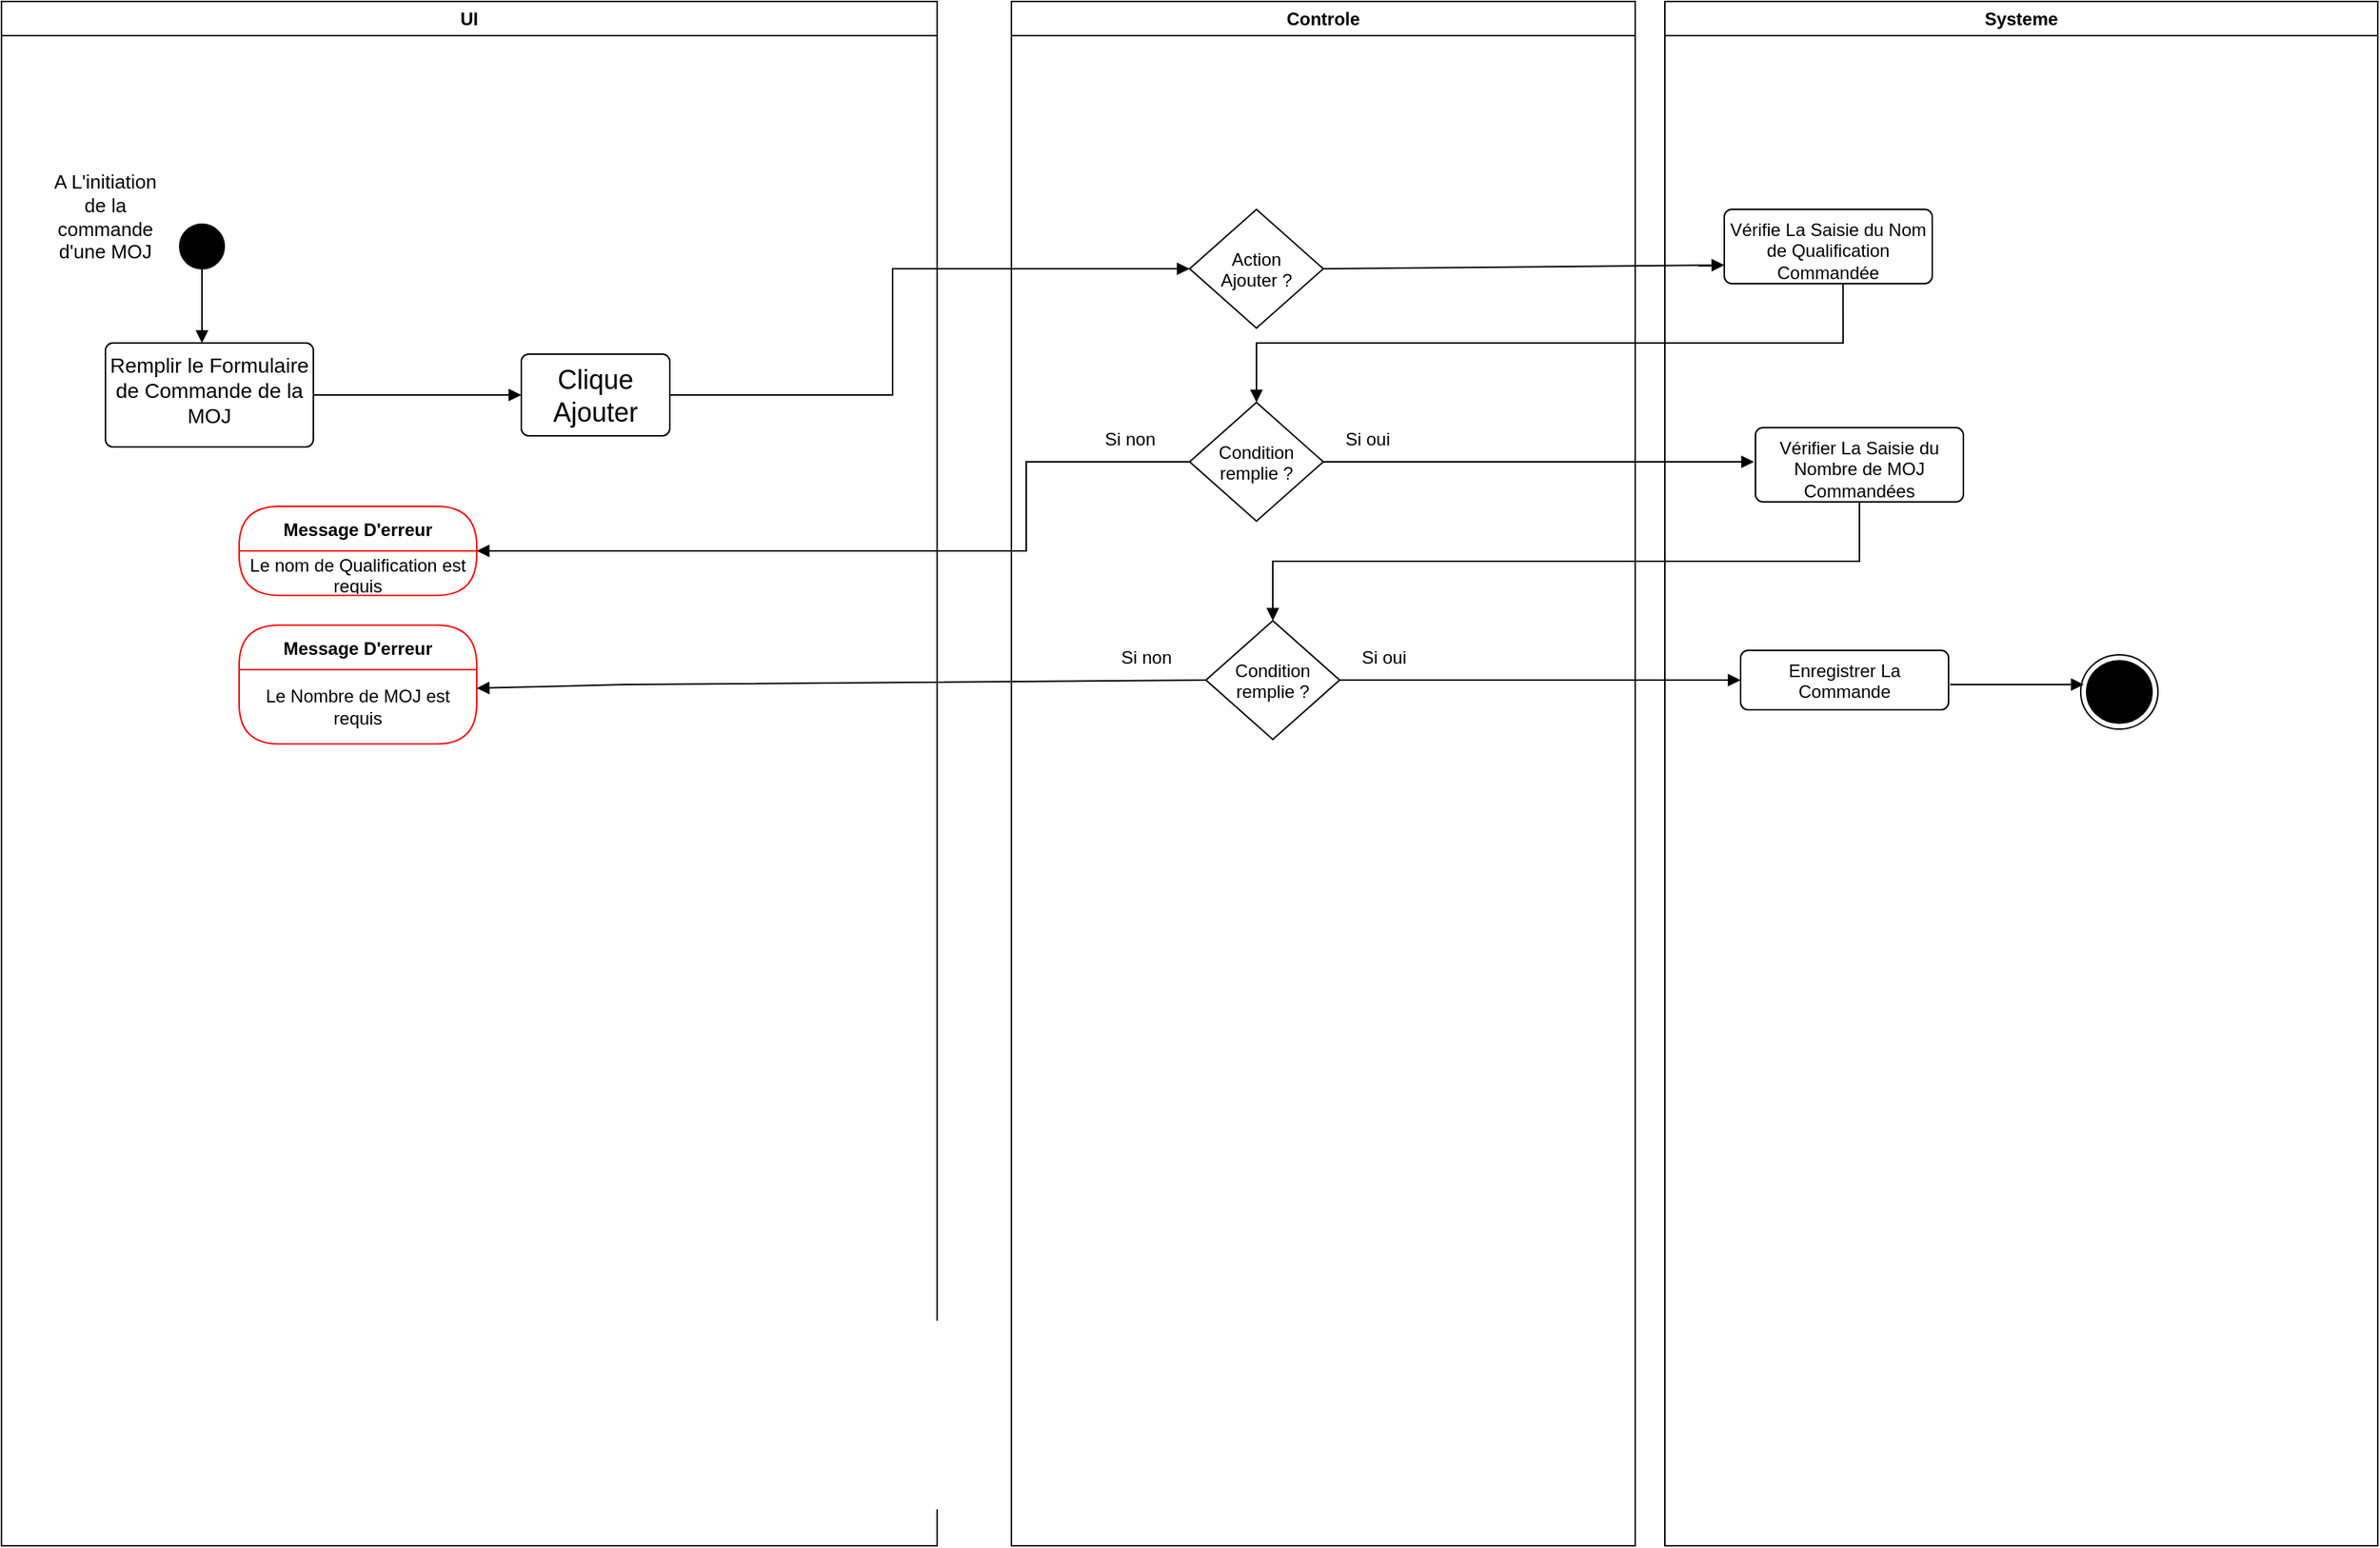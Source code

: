 <mxfile version="24.6.4" type="github">
  <diagram name="Page-1" id="fLSt-szE4dqBnh2-QQU7">
    <mxGraphModel dx="2342" dy="1840" grid="1" gridSize="10" guides="1" tooltips="1" connect="1" arrows="1" fold="1" page="1" pageScale="1" pageWidth="827" pageHeight="1169" math="0" shadow="0">
      <root>
        <mxCell id="0" />
        <mxCell id="1" parent="0" />
        <mxCell id="MbnsCtpqDb8oaPAf5bHN-2" value="UI" style="swimlane;whiteSpace=wrap;html=1;" vertex="1" parent="1">
          <mxGeometry x="-800" y="40" width="630" height="1040" as="geometry">
            <mxRectangle x="-800" y="40" width="140" height="30" as="alternateBounds" />
          </mxGeometry>
        </mxCell>
        <mxCell id="MbnsCtpqDb8oaPAf5bHN-3" value="Controle" style="swimlane;whiteSpace=wrap;html=1;" vertex="1" parent="1">
          <mxGeometry x="-120" y="40" width="420" height="1040" as="geometry">
            <mxRectangle x="90" y="40" width="90" height="30" as="alternateBounds" />
          </mxGeometry>
        </mxCell>
        <mxCell id="MbnsCtpqDb8oaPAf5bHN-4" value="Systeme" style="swimlane;whiteSpace=wrap;html=1;" vertex="1" parent="1">
          <mxGeometry x="320" y="40" width="480" height="1040" as="geometry" />
        </mxCell>
        <mxCell id="MbnsCtpqDb8oaPAf5bHN-5" value="" style="ellipse;fillColor=strokeColor;html=1;" vertex="1" parent="MbnsCtpqDb8oaPAf5bHN-4">
          <mxGeometry x="-1000" y="150" width="30" height="30" as="geometry" />
        </mxCell>
        <mxCell id="MbnsCtpqDb8oaPAf5bHN-6" value="" style="html=1;verticalAlign=bottom;labelBackgroundColor=none;endArrow=block;endFill=1;rounded=0;exitX=0.5;exitY=1;exitDx=0;exitDy=0;" edge="1" parent="MbnsCtpqDb8oaPAf5bHN-4" source="MbnsCtpqDb8oaPAf5bHN-5">
          <mxGeometry width="160" relative="1" as="geometry">
            <mxPoint x="-960" y="410" as="sourcePoint" />
            <mxPoint x="-985" y="230" as="targetPoint" />
          </mxGeometry>
        </mxCell>
        <mxCell id="MbnsCtpqDb8oaPAf5bHN-7" value="&lt;span style=&quot;font-size: 13px;&quot;&gt;A L&#39;initiation de la commande d&#39;une MOJ&lt;/span&gt;" style="text;html=1;align=center;verticalAlign=middle;whiteSpace=wrap;rounded=0;" vertex="1" parent="MbnsCtpqDb8oaPAf5bHN-4">
          <mxGeometry x="-1090" y="100" width="80" height="90" as="geometry" />
        </mxCell>
        <mxCell id="MbnsCtpqDb8oaPAf5bHN-8" value="&lt;font style=&quot;font-size: 14px;&quot;&gt;Remplir le Formulaire de Commande de la MOJ&lt;/font&gt;" style="html=1;align=center;verticalAlign=top;rounded=1;absoluteArcSize=1;arcSize=10;dashed=0;whiteSpace=wrap;" vertex="1" parent="MbnsCtpqDb8oaPAf5bHN-4">
          <mxGeometry x="-1050" y="230" width="140" height="70" as="geometry" />
        </mxCell>
        <mxCell id="MbnsCtpqDb8oaPAf5bHN-9" value="Message D&#39;erreur" style="swimlane;fontStyle=1;align=center;verticalAlign=middle;childLayout=stackLayout;horizontal=1;startSize=30;horizontalStack=0;resizeParent=0;resizeLast=1;container=0;fontColor=#000000;collapsible=0;rounded=1;arcSize=30;strokeColor=#ff0000;fillColor=#ffffff;swimlaneFillColor=#ffffff;dropTarget=0;labelBorderColor=none;labelBackgroundColor=none;" vertex="1" parent="MbnsCtpqDb8oaPAf5bHN-4">
          <mxGeometry x="-960" y="340" width="160" height="60" as="geometry" />
        </mxCell>
        <mxCell id="MbnsCtpqDb8oaPAf5bHN-10" value="Le nom de Qualification est requis" style="text;html=1;strokeColor=none;fillColor=none;align=center;verticalAlign=middle;spacingLeft=4;spacingRight=4;whiteSpace=wrap;overflow=hidden;rotatable=0;fontColor=#000000;" vertex="1" parent="MbnsCtpqDb8oaPAf5bHN-9">
          <mxGeometry y="30" width="160" height="30" as="geometry" />
        </mxCell>
        <mxCell id="MbnsCtpqDb8oaPAf5bHN-11" value="Message D&#39;erreur" style="swimlane;fontStyle=1;align=center;verticalAlign=middle;childLayout=stackLayout;horizontal=1;startSize=30;horizontalStack=0;resizeParent=0;resizeLast=1;container=0;fontColor=#000000;collapsible=0;rounded=1;arcSize=30;strokeColor=#ff0000;fillColor=#ffffff;swimlaneFillColor=#ffffff;dropTarget=0;labelBorderColor=none;labelBackgroundColor=none;" vertex="1" parent="MbnsCtpqDb8oaPAf5bHN-4">
          <mxGeometry x="-960" y="420" width="160" height="80" as="geometry" />
        </mxCell>
        <mxCell id="MbnsCtpqDb8oaPAf5bHN-12" value="Le Nombre de MOJ est requis" style="text;html=1;strokeColor=none;fillColor=none;align=center;verticalAlign=middle;spacingLeft=4;spacingRight=4;whiteSpace=wrap;overflow=hidden;rotatable=0;fontColor=#000000;" vertex="1" parent="MbnsCtpqDb8oaPAf5bHN-11">
          <mxGeometry y="30" width="160" height="50" as="geometry" />
        </mxCell>
        <mxCell id="MbnsCtpqDb8oaPAf5bHN-13" value="&lt;div&gt;&lt;span style=&quot;font-size: 18px;&quot;&gt;Clique&lt;/span&gt;&lt;/div&gt;&lt;font style=&quot;font-size: 18px;&quot;&gt;Ajouter&lt;/font&gt;" style="html=1;align=center;verticalAlign=top;rounded=1;absoluteArcSize=1;arcSize=10;dashed=0;whiteSpace=wrap;" vertex="1" parent="MbnsCtpqDb8oaPAf5bHN-4">
          <mxGeometry x="-770" y="237.5" width="100" height="55" as="geometry" />
        </mxCell>
        <mxCell id="MbnsCtpqDb8oaPAf5bHN-14" value="" style="html=1;verticalAlign=bottom;labelBackgroundColor=none;endArrow=block;endFill=1;rounded=0;exitX=1;exitY=0.5;exitDx=0;exitDy=0;entryX=0;entryY=0.5;entryDx=0;entryDy=0;" edge="1" parent="MbnsCtpqDb8oaPAf5bHN-4" source="MbnsCtpqDb8oaPAf5bHN-8" target="MbnsCtpqDb8oaPAf5bHN-13">
          <mxGeometry width="160" relative="1" as="geometry">
            <mxPoint x="-900" y="275" as="sourcePoint" />
            <mxPoint x="-810" y="265" as="targetPoint" />
          </mxGeometry>
        </mxCell>
        <mxCell id="MbnsCtpqDb8oaPAf5bHN-15" value="Action&#xa;Ajouter ?" style="rhombus;" vertex="1" parent="MbnsCtpqDb8oaPAf5bHN-4">
          <mxGeometry x="-320" y="140" width="90" height="80" as="geometry" />
        </mxCell>
        <mxCell id="MbnsCtpqDb8oaPAf5bHN-16" value="Condition&#xa;remplie ?" style="rhombus;" vertex="1" parent="MbnsCtpqDb8oaPAf5bHN-4">
          <mxGeometry x="-320" y="270" width="90" height="80" as="geometry" />
        </mxCell>
        <mxCell id="MbnsCtpqDb8oaPAf5bHN-17" value="Si non" style="text;html=1;align=center;verticalAlign=middle;whiteSpace=wrap;rounded=0;" vertex="1" parent="MbnsCtpqDb8oaPAf5bHN-4">
          <mxGeometry x="-390" y="280" width="60" height="30" as="geometry" />
        </mxCell>
        <mxCell id="MbnsCtpqDb8oaPAf5bHN-18" value="Si oui" style="text;html=1;align=center;verticalAlign=middle;whiteSpace=wrap;rounded=0;" vertex="1" parent="MbnsCtpqDb8oaPAf5bHN-4">
          <mxGeometry x="-230" y="280" width="60" height="30" as="geometry" />
        </mxCell>
        <mxCell id="MbnsCtpqDb8oaPAf5bHN-19" value="Vérifier La Saisie du Nombre de MOJ&lt;div&gt;Commandées&lt;/div&gt;" style="html=1;align=center;verticalAlign=top;rounded=1;absoluteArcSize=1;arcSize=10;dashed=0;whiteSpace=wrap;" vertex="1" parent="MbnsCtpqDb8oaPAf5bHN-4">
          <mxGeometry x="61" y="287" width="140" height="50" as="geometry" />
        </mxCell>
        <mxCell id="MbnsCtpqDb8oaPAf5bHN-20" value="Enregistrer La Commande" style="html=1;align=center;verticalAlign=top;rounded=1;absoluteArcSize=1;arcSize=10;dashed=0;whiteSpace=wrap;" vertex="1" parent="MbnsCtpqDb8oaPAf5bHN-4">
          <mxGeometry x="51" y="437" width="140" height="40" as="geometry" />
        </mxCell>
        <mxCell id="MbnsCtpqDb8oaPAf5bHN-21" value="Vérifie La Saisie du Nom de Qualification Commandée" style="html=1;align=center;verticalAlign=top;rounded=1;absoluteArcSize=1;arcSize=10;dashed=0;whiteSpace=wrap;" vertex="1" parent="MbnsCtpqDb8oaPAf5bHN-4">
          <mxGeometry x="40" y="140" width="140" height="50" as="geometry" />
        </mxCell>
        <mxCell id="MbnsCtpqDb8oaPAf5bHN-22" value="" style="ellipse;html=1;shape=endState;fillColor=strokeColor;" vertex="1" parent="MbnsCtpqDb8oaPAf5bHN-4">
          <mxGeometry x="280" y="440" width="52" height="50" as="geometry" />
        </mxCell>
        <mxCell id="MbnsCtpqDb8oaPAf5bHN-23" value="" style="html=1;verticalAlign=bottom;labelBackgroundColor=none;endArrow=block;endFill=1;rounded=0;" edge="1" parent="MbnsCtpqDb8oaPAf5bHN-4">
          <mxGeometry width="160" relative="1" as="geometry">
            <mxPoint x="192" y="460" as="sourcePoint" />
            <mxPoint x="282" y="460" as="targetPoint" />
          </mxGeometry>
        </mxCell>
        <mxCell id="MbnsCtpqDb8oaPAf5bHN-24" value="" style="html=1;verticalAlign=bottom;labelBackgroundColor=none;endArrow=block;endFill=1;rounded=0;entryX=0;entryY=0.75;entryDx=0;entryDy=0;" edge="1" parent="MbnsCtpqDb8oaPAf5bHN-4" target="MbnsCtpqDb8oaPAf5bHN-21">
          <mxGeometry width="160" relative="1" as="geometry">
            <mxPoint x="-230" y="180" as="sourcePoint" />
            <mxPoint x="-70" y="180" as="targetPoint" />
          </mxGeometry>
        </mxCell>
        <mxCell id="MbnsCtpqDb8oaPAf5bHN-25" value="" style="html=1;verticalAlign=bottom;labelBackgroundColor=none;endArrow=block;endFill=1;rounded=0;entryX=0.5;entryY=0;entryDx=0;entryDy=0;exitX=0.571;exitY=1;exitDx=0;exitDy=0;exitPerimeter=0;" edge="1" parent="MbnsCtpqDb8oaPAf5bHN-4" source="MbnsCtpqDb8oaPAf5bHN-21" target="MbnsCtpqDb8oaPAf5bHN-16">
          <mxGeometry width="160" relative="1" as="geometry">
            <mxPoint x="60" y="260" as="sourcePoint" />
            <mxPoint x="130" y="260" as="targetPoint" />
            <Array as="points">
              <mxPoint x="120" y="230" />
              <mxPoint x="-275" y="230" />
            </Array>
          </mxGeometry>
        </mxCell>
        <mxCell id="MbnsCtpqDb8oaPAf5bHN-26" value="" style="html=1;verticalAlign=bottom;labelBackgroundColor=none;endArrow=block;endFill=1;rounded=0;exitX=1;exitY=0.5;exitDx=0;exitDy=0;exitPerimeter=0;" edge="1" parent="MbnsCtpqDb8oaPAf5bHN-4" source="MbnsCtpqDb8oaPAf5bHN-16">
          <mxGeometry width="160" relative="1" as="geometry">
            <mxPoint x="-230" y="302" as="sourcePoint" />
            <mxPoint x="60" y="310" as="targetPoint" />
            <Array as="points">
              <mxPoint x="20" y="310" />
            </Array>
          </mxGeometry>
        </mxCell>
        <mxCell id="MbnsCtpqDb8oaPAf5bHN-27" value="" style="html=1;verticalAlign=bottom;labelBackgroundColor=none;endArrow=block;endFill=1;rounded=0;exitX=0;exitY=0.5;exitDx=0;exitDy=0;entryX=1;entryY=0;entryDx=0;entryDy=0;" edge="1" parent="MbnsCtpqDb8oaPAf5bHN-4" source="MbnsCtpqDb8oaPAf5bHN-16" target="MbnsCtpqDb8oaPAf5bHN-10">
          <mxGeometry width="160" relative="1" as="geometry">
            <mxPoint x="-320" y="299" as="sourcePoint" />
            <mxPoint x="-860" y="340" as="targetPoint" />
            <Array as="points">
              <mxPoint x="-430" y="310" />
              <mxPoint x="-430" y="370" />
              <mxPoint x="-610" y="370" />
            </Array>
          </mxGeometry>
        </mxCell>
        <mxCell id="MbnsCtpqDb8oaPAf5bHN-28" value="Condition&#xa;remplie ?" style="rhombus;" vertex="1" parent="MbnsCtpqDb8oaPAf5bHN-4">
          <mxGeometry x="-309" y="417" width="90" height="80" as="geometry" />
        </mxCell>
        <mxCell id="MbnsCtpqDb8oaPAf5bHN-29" value="" style="html=1;verticalAlign=bottom;labelBackgroundColor=none;endArrow=block;endFill=1;rounded=0;entryX=0.5;entryY=0;entryDx=0;entryDy=0;exitX=0.571;exitY=1;exitDx=0;exitDy=0;exitPerimeter=0;" edge="1" parent="MbnsCtpqDb8oaPAf5bHN-4" target="MbnsCtpqDb8oaPAf5bHN-28">
          <mxGeometry width="160" relative="1" as="geometry">
            <mxPoint x="131" y="337" as="sourcePoint" />
            <mxPoint x="141" y="407" as="targetPoint" />
            <Array as="points">
              <mxPoint x="131" y="377" />
              <mxPoint x="-264" y="377" />
            </Array>
          </mxGeometry>
        </mxCell>
        <mxCell id="MbnsCtpqDb8oaPAf5bHN-30" value="Si non" style="text;html=1;align=center;verticalAlign=middle;whiteSpace=wrap;rounded=0;" vertex="1" parent="MbnsCtpqDb8oaPAf5bHN-4">
          <mxGeometry x="-379" y="427" width="60" height="30" as="geometry" />
        </mxCell>
        <mxCell id="MbnsCtpqDb8oaPAf5bHN-31" value="Si oui" style="text;html=1;align=center;verticalAlign=middle;whiteSpace=wrap;rounded=0;" vertex="1" parent="MbnsCtpqDb8oaPAf5bHN-4">
          <mxGeometry x="-219" y="427" width="60" height="30" as="geometry" />
        </mxCell>
        <mxCell id="MbnsCtpqDb8oaPAf5bHN-32" value="" style="html=1;verticalAlign=bottom;labelBackgroundColor=none;endArrow=block;endFill=1;rounded=0;exitX=1;exitY=0.5;exitDx=0;exitDy=0;exitPerimeter=0;" edge="1" parent="MbnsCtpqDb8oaPAf5bHN-4">
          <mxGeometry width="160" relative="1" as="geometry">
            <mxPoint x="-219" y="457" as="sourcePoint" />
            <mxPoint x="51" y="457" as="targetPoint" />
            <Array as="points" />
          </mxGeometry>
        </mxCell>
        <mxCell id="MbnsCtpqDb8oaPAf5bHN-33" value="" style="html=1;verticalAlign=bottom;labelBackgroundColor=none;endArrow=block;endFill=1;rounded=0;exitX=0;exitY=0.5;exitDx=0;exitDy=0;entryX=1;entryY=0.25;entryDx=0;entryDy=0;" edge="1" parent="MbnsCtpqDb8oaPAf5bHN-4" target="MbnsCtpqDb8oaPAf5bHN-12">
          <mxGeometry width="160" relative="1" as="geometry">
            <mxPoint x="-309" y="457" as="sourcePoint" />
            <mxPoint x="-770" y="460" as="targetPoint" />
            <Array as="points">
              <mxPoint x="-700" y="460" />
            </Array>
          </mxGeometry>
        </mxCell>
        <mxCell id="MbnsCtpqDb8oaPAf5bHN-34" value="" style="html=1;verticalAlign=bottom;labelBackgroundColor=none;endArrow=block;endFill=1;rounded=0;entryX=0;entryY=0.5;entryDx=0;entryDy=0;exitX=1;exitY=0.5;exitDx=0;exitDy=0;" edge="1" parent="MbnsCtpqDb8oaPAf5bHN-4" source="MbnsCtpqDb8oaPAf5bHN-13" target="MbnsCtpqDb8oaPAf5bHN-15">
          <mxGeometry width="160" relative="1" as="geometry">
            <mxPoint x="-670" y="290" as="sourcePoint" />
            <mxPoint x="-740" y="290" as="targetPoint" />
            <Array as="points">
              <mxPoint x="-520" y="265" />
              <mxPoint x="-520" y="180" />
            </Array>
          </mxGeometry>
        </mxCell>
      </root>
    </mxGraphModel>
  </diagram>
</mxfile>
